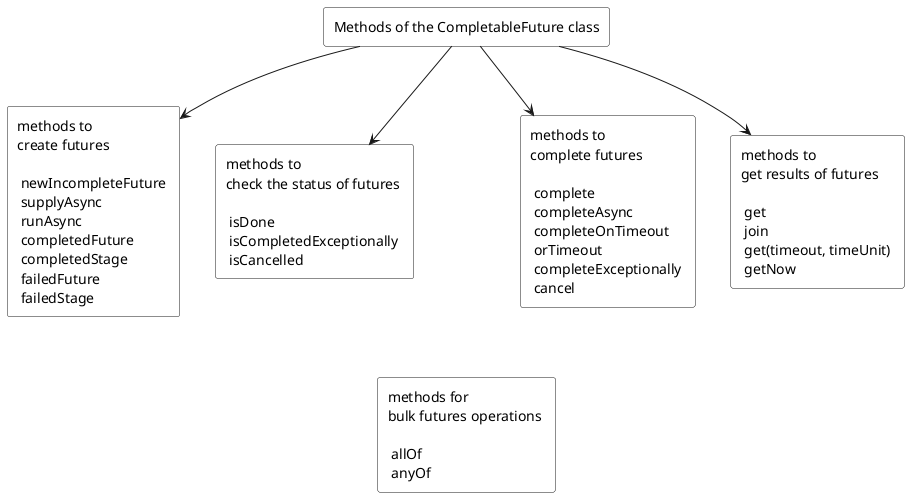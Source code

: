 @startuml

scale 1.0
skinparam monochrome true
skinparam RectangleBackgroundColor white

rectangle "Methods of the CompletableFuture class" as Methods
rectangle "methods to\ncreate futures \n\n newIncompleteFuture \n supplyAsync \n runAsync \n completedFuture \n completedStage \n failedFuture \n failedStage​" as MethodsToCreate
rectangle "methods to\ncheck the status of futures \n\n isDone \n isCompletedExceptionally \n isCancelled" as MethodsToCheck
rectangle "methods for\nbulk futures operations \n\n allOf \n anyOf" as MethodsForBulkOperation
rectangle "methods to\ncomplete futures \n\n complete \n completeAsync \n completeOnTimeout \n orTimeout \n completeExceptionally \n cancel" as MethodsToComplete
rectangle "methods to\nget results of futures \n\n get \n join \n get(timeout, timeUnit) \n getNow" as MethodsToGet

Methods --> MethodsToCreate
Methods --> MethodsToCheck
Methods --[hidden]-> MethodsForBulkOperation
Methods --> MethodsToComplete
Methods --> MethodsToGet

@enduml